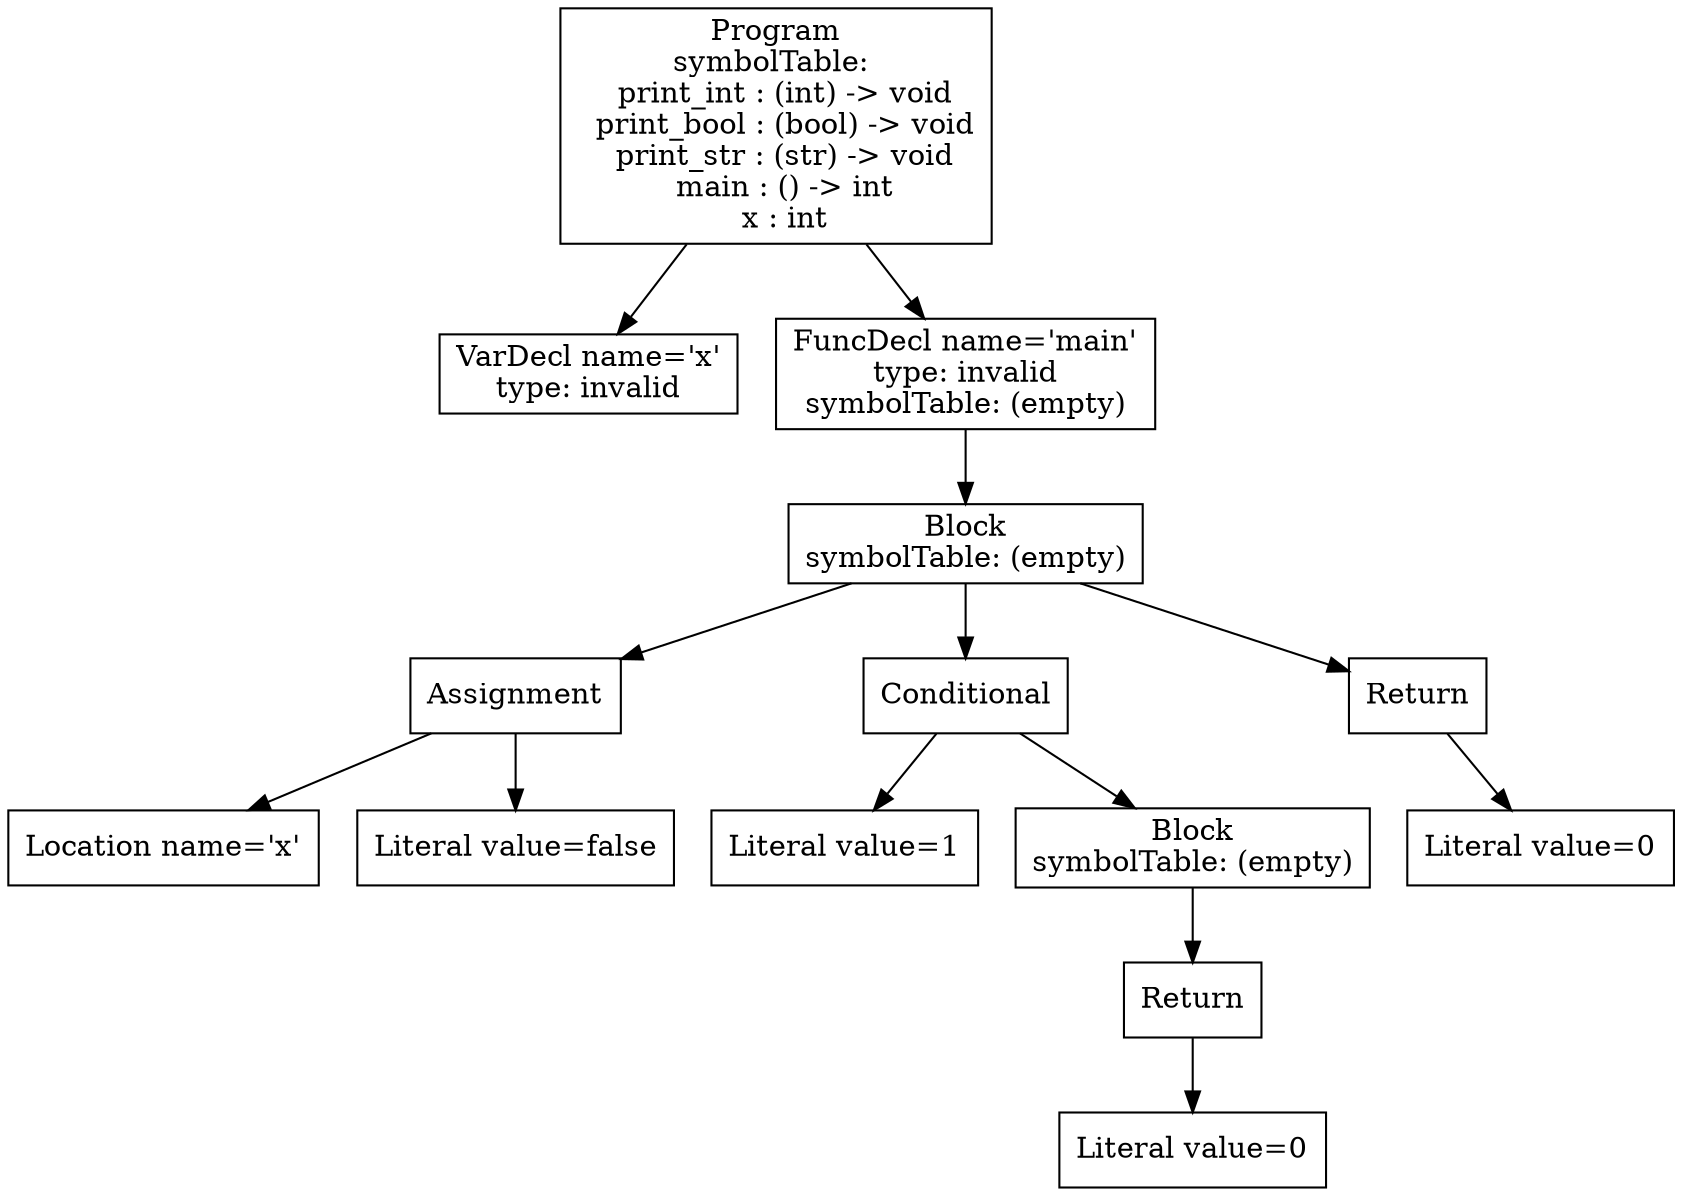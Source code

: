 digraph AST {
1 [shape=box, label="VarDecl name='x'\ntype: invalid"];
5 [shape=box, label="Location name='x'"];
6 [shape=box, label="Literal value=false"];
4 [shape=box, label="Assignment"];
4 -> 5;
4 -> 6;
8 [shape=box, label="Literal value=1"];
11 [shape=box, label="Literal value=0"];
10 [shape=box, label="Return"];
10 -> 11;
9 [shape=box, label="Block\nsymbolTable: (empty)"];
9 -> 10;
7 [shape=box, label="Conditional"];
7 -> 8;
7 -> 9;
13 [shape=box, label="Literal value=0"];
12 [shape=box, label="Return"];
12 -> 13;
3 [shape=box, label="Block\nsymbolTable: (empty)"];
3 -> 4;
3 -> 7;
3 -> 12;
2 [shape=box, label="FuncDecl name='main'\ntype: invalid\nsymbolTable: (empty)"];
2 -> 3;
0 [shape=box, label="Program\nsymbolTable: \n  print_int : (int) -> void\n  print_bool : (bool) -> void\n  print_str : (str) -> void\n  main : () -> int\n  x : int"];
0 -> 1;
0 -> 2;
}

